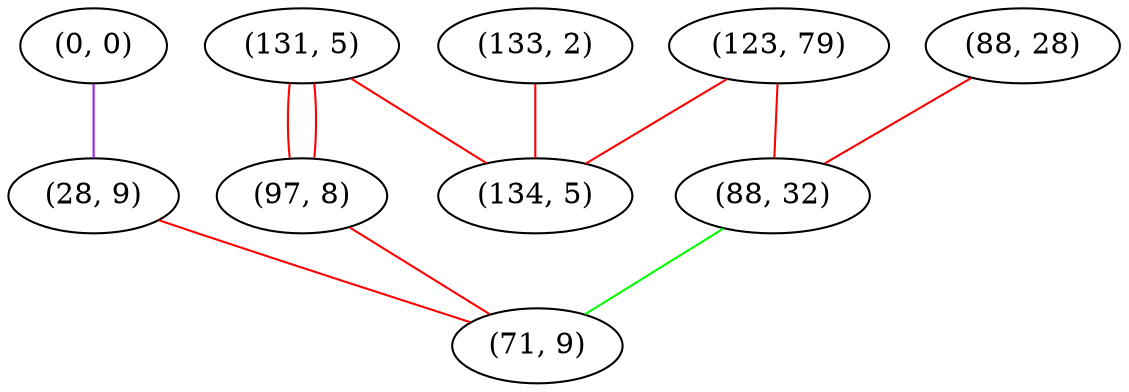 graph "" {
"(0, 0)";
"(88, 28)";
"(123, 79)";
"(131, 5)";
"(28, 9)";
"(97, 8)";
"(88, 32)";
"(133, 2)";
"(134, 5)";
"(71, 9)";
"(0, 0)" -- "(28, 9)"  [color=purple, key=0, weight=4];
"(88, 28)" -- "(88, 32)"  [color=red, key=0, weight=1];
"(123, 79)" -- "(88, 32)"  [color=red, key=0, weight=1];
"(123, 79)" -- "(134, 5)"  [color=red, key=0, weight=1];
"(131, 5)" -- "(97, 8)"  [color=red, key=0, weight=1];
"(131, 5)" -- "(97, 8)"  [color=red, key=1, weight=1];
"(131, 5)" -- "(134, 5)"  [color=red, key=0, weight=1];
"(28, 9)" -- "(71, 9)"  [color=red, key=0, weight=1];
"(97, 8)" -- "(71, 9)"  [color=red, key=0, weight=1];
"(88, 32)" -- "(71, 9)"  [color=green, key=0, weight=2];
"(133, 2)" -- "(134, 5)"  [color=red, key=0, weight=1];
}
